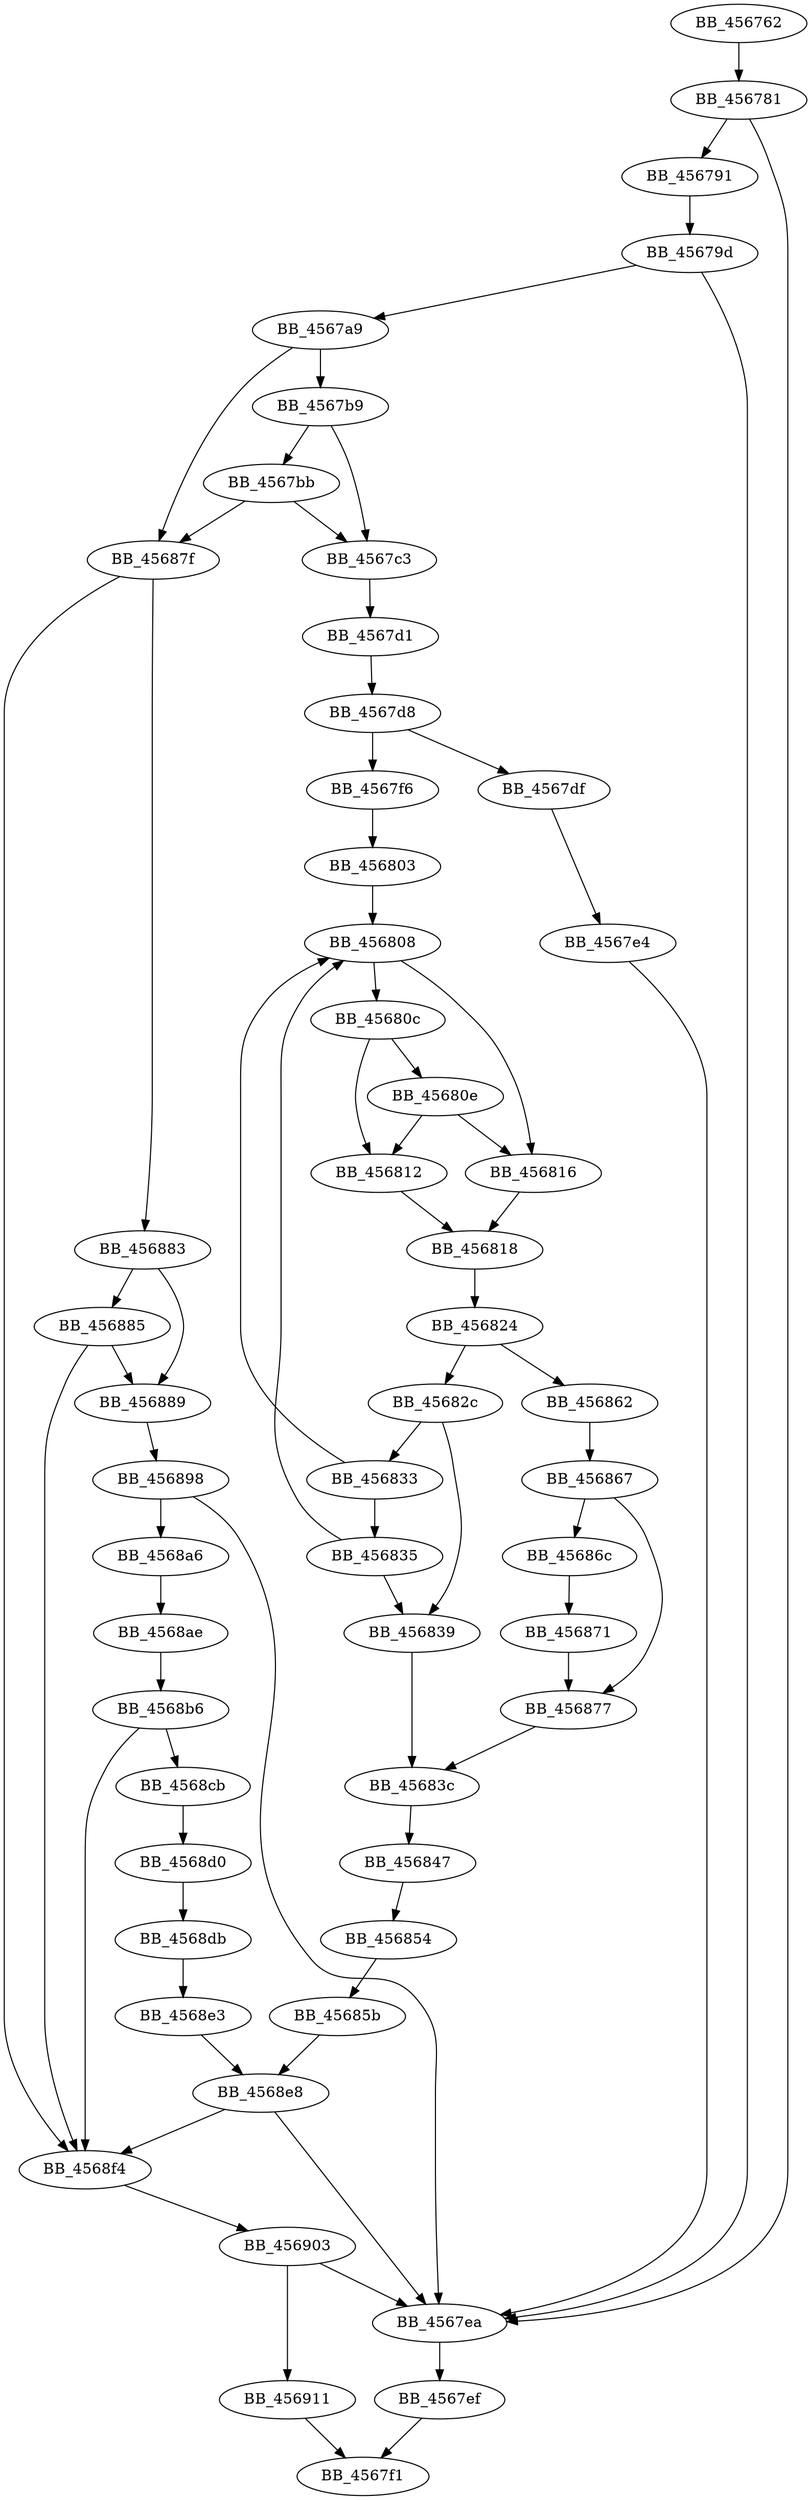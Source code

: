DiGraph sub_456762{
BB_456762->BB_456781
BB_456781->BB_456791
BB_456781->BB_4567ea
BB_456791->BB_45679d
BB_45679d->BB_4567a9
BB_45679d->BB_4567ea
BB_4567a9->BB_4567b9
BB_4567a9->BB_45687f
BB_4567b9->BB_4567bb
BB_4567b9->BB_4567c3
BB_4567bb->BB_4567c3
BB_4567bb->BB_45687f
BB_4567c3->BB_4567d1
BB_4567d1->BB_4567d8
BB_4567d8->BB_4567df
BB_4567d8->BB_4567f6
BB_4567df->BB_4567e4
BB_4567e4->BB_4567ea
BB_4567ea->BB_4567ef
BB_4567ef->BB_4567f1
BB_4567f6->BB_456803
BB_456803->BB_456808
BB_456808->BB_45680c
BB_456808->BB_456816
BB_45680c->BB_45680e
BB_45680c->BB_456812
BB_45680e->BB_456812
BB_45680e->BB_456816
BB_456812->BB_456818
BB_456816->BB_456818
BB_456818->BB_456824
BB_456824->BB_45682c
BB_456824->BB_456862
BB_45682c->BB_456833
BB_45682c->BB_456839
BB_456833->BB_456808
BB_456833->BB_456835
BB_456835->BB_456808
BB_456835->BB_456839
BB_456839->BB_45683c
BB_45683c->BB_456847
BB_456847->BB_456854
BB_456854->BB_45685b
BB_45685b->BB_4568e8
BB_456862->BB_456867
BB_456867->BB_45686c
BB_456867->BB_456877
BB_45686c->BB_456871
BB_456871->BB_456877
BB_456877->BB_45683c
BB_45687f->BB_456883
BB_45687f->BB_4568f4
BB_456883->BB_456885
BB_456883->BB_456889
BB_456885->BB_456889
BB_456885->BB_4568f4
BB_456889->BB_456898
BB_456898->BB_4567ea
BB_456898->BB_4568a6
BB_4568a6->BB_4568ae
BB_4568ae->BB_4568b6
BB_4568b6->BB_4568cb
BB_4568b6->BB_4568f4
BB_4568cb->BB_4568d0
BB_4568d0->BB_4568db
BB_4568db->BB_4568e3
BB_4568e3->BB_4568e8
BB_4568e8->BB_4567ea
BB_4568e8->BB_4568f4
BB_4568f4->BB_456903
BB_456903->BB_4567ea
BB_456903->BB_456911
BB_456911->BB_4567f1
}
